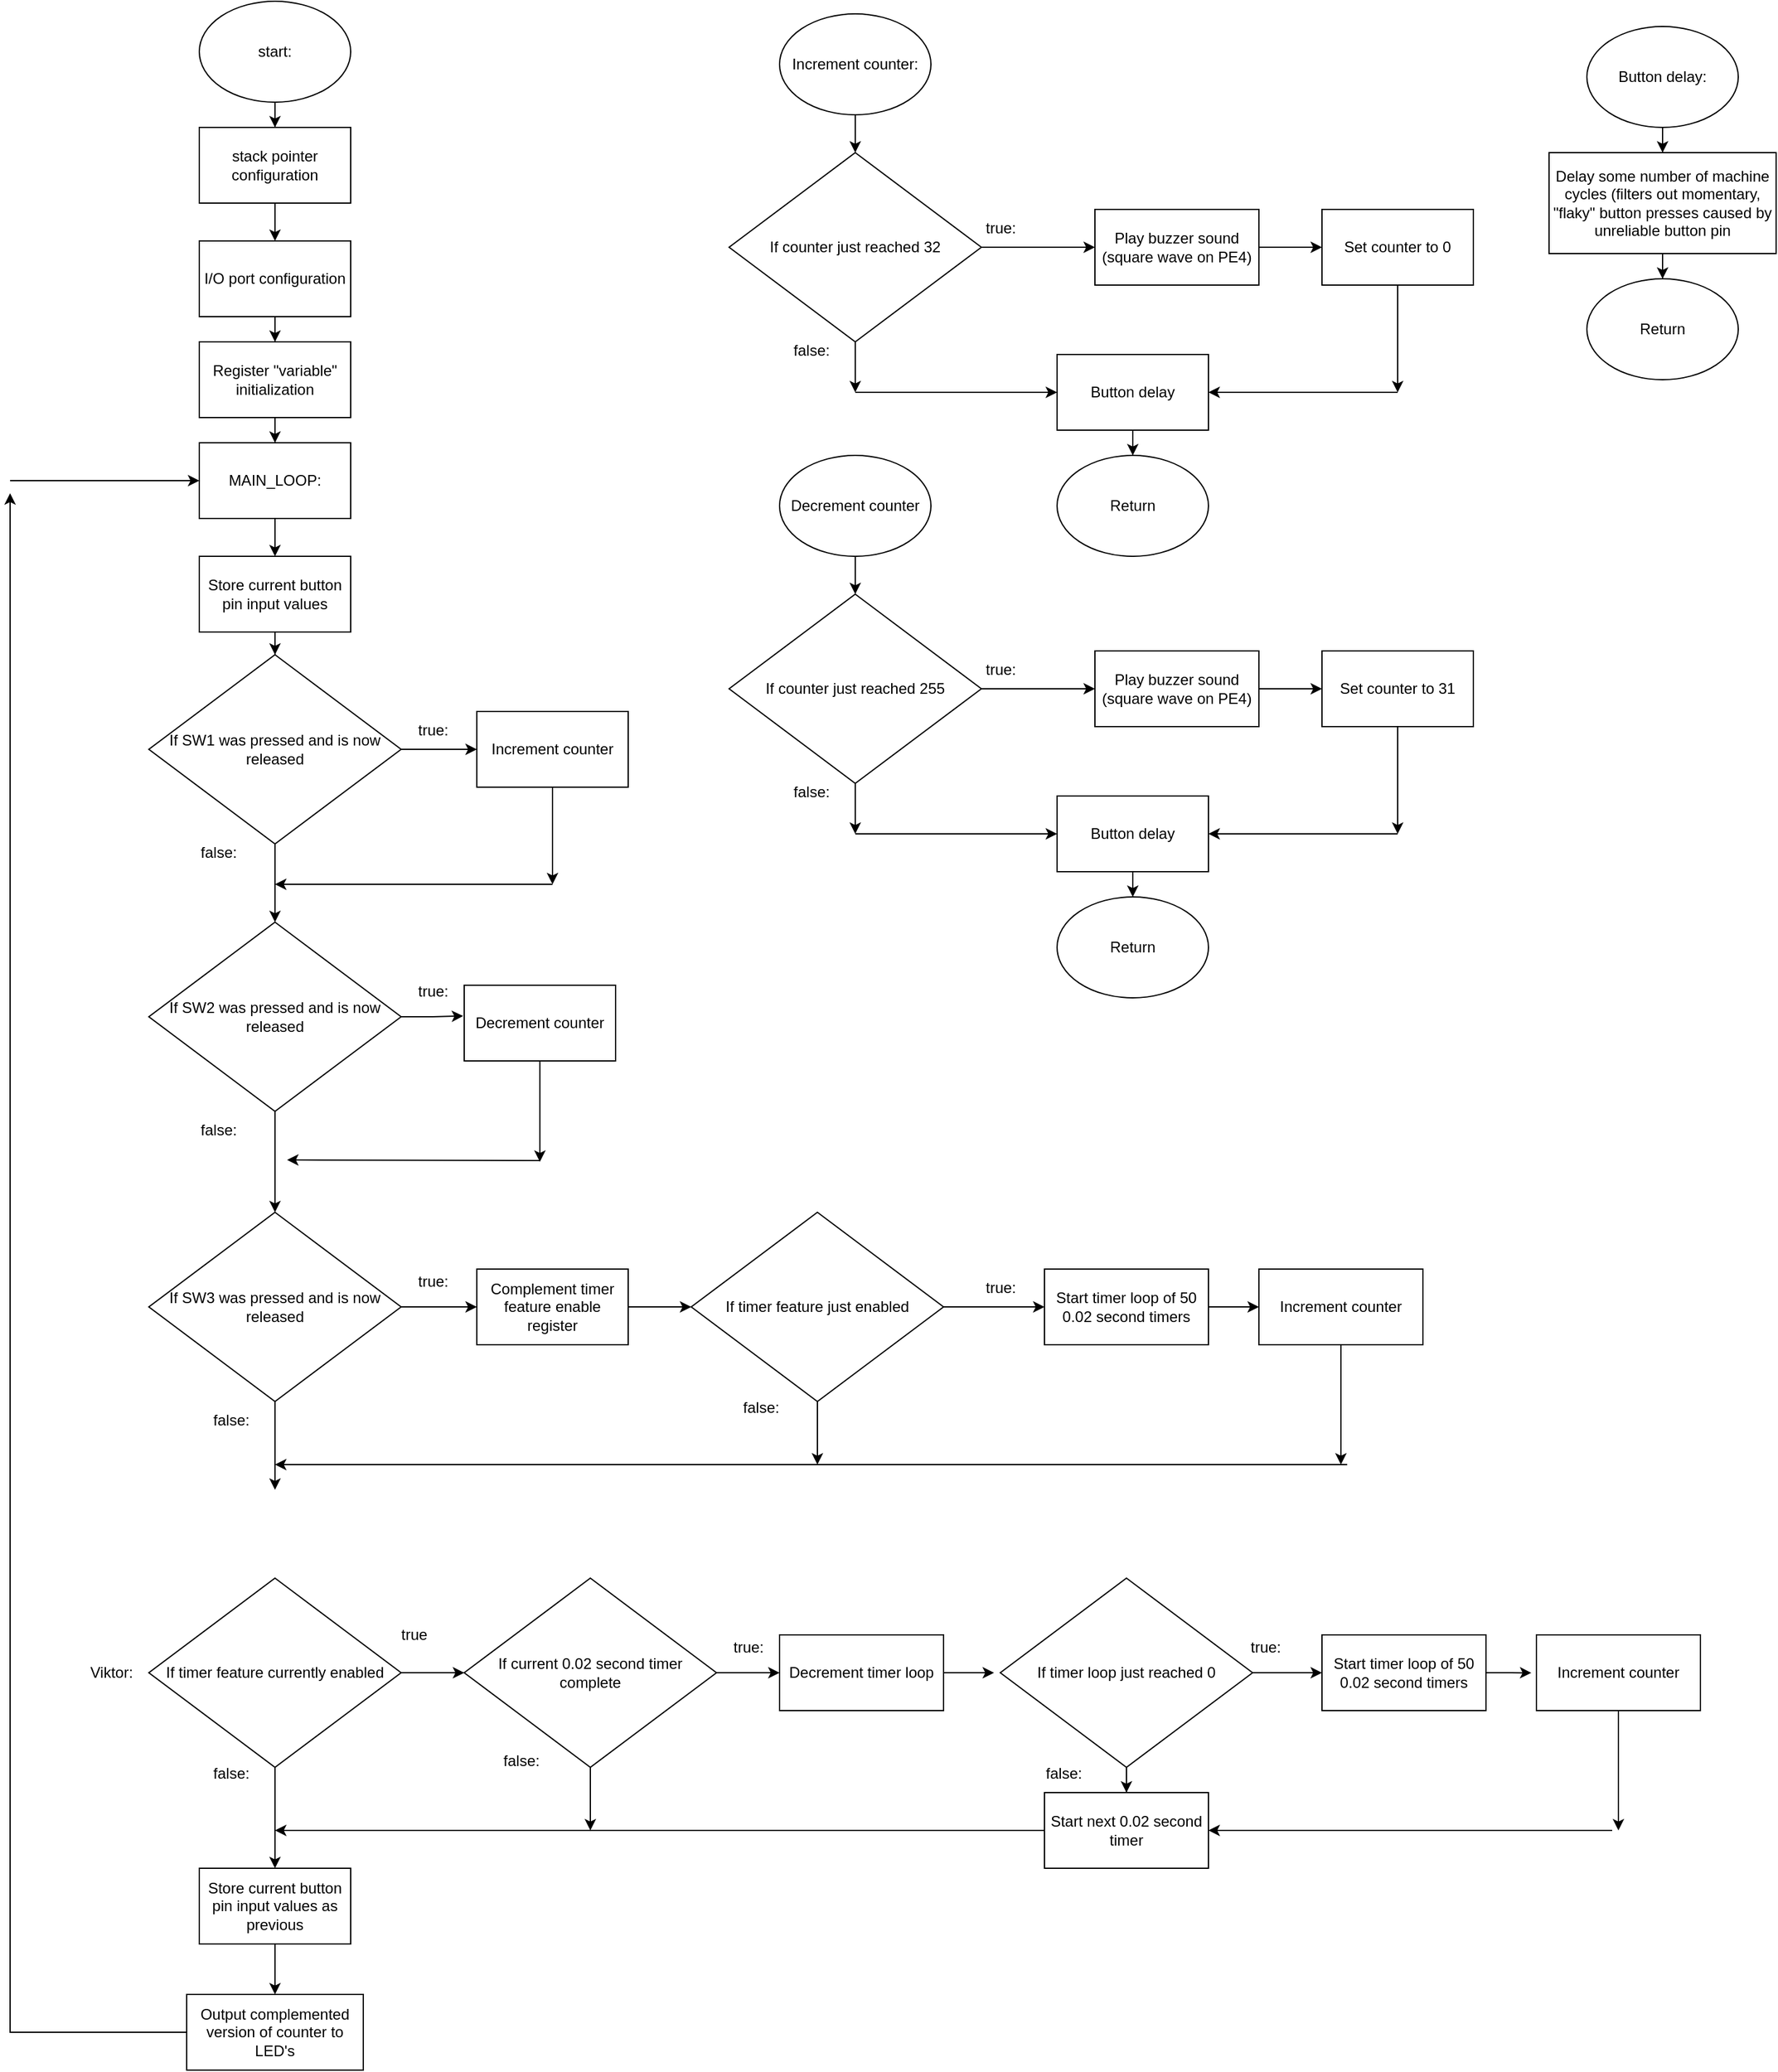 <mxfile version="22.0.8" type="device">
  <diagram name="Page-1" id="21KgNl3fDPqXJoZ2WQx8">
    <mxGraphModel dx="1913" dy="924" grid="1" gridSize="10" guides="1" tooltips="1" connect="1" arrows="1" fold="1" page="1" pageScale="1" pageWidth="850" pageHeight="1100" math="0" shadow="0">
      <root>
        <mxCell id="0" />
        <mxCell id="1" parent="0" />
        <mxCell id="BrRUjYGZPVKL-SYwgNDW-40" style="edgeStyle=orthogonalEdgeStyle;rounded=0;orthogonalLoop=1;jettySize=auto;html=1;entryX=0.5;entryY=0;entryDx=0;entryDy=0;" parent="1" source="77M68DpBtuaTookem0qs-2" target="77M68DpBtuaTookem0qs-3" edge="1">
          <mxGeometry relative="1" as="geometry" />
        </mxCell>
        <mxCell id="77M68DpBtuaTookem0qs-2" value="stack pointer configuration" style="whiteSpace=wrap;html=1;" parent="1" vertex="1">
          <mxGeometry x="330" y="100" width="120" height="60" as="geometry" />
        </mxCell>
        <mxCell id="BrRUjYGZPVKL-SYwgNDW-41" style="edgeStyle=orthogonalEdgeStyle;rounded=0;orthogonalLoop=1;jettySize=auto;html=1;" parent="1" source="77M68DpBtuaTookem0qs-3" target="77M68DpBtuaTookem0qs-5" edge="1">
          <mxGeometry relative="1" as="geometry" />
        </mxCell>
        <mxCell id="77M68DpBtuaTookem0qs-3" value="I/O port configuration" style="rounded=0;whiteSpace=wrap;html=1;" parent="1" vertex="1">
          <mxGeometry x="330" y="190" width="120" height="60" as="geometry" />
        </mxCell>
        <mxCell id="BrRUjYGZPVKL-SYwgNDW-42" style="edgeStyle=orthogonalEdgeStyle;rounded=0;orthogonalLoop=1;jettySize=auto;html=1;" parent="1" source="77M68DpBtuaTookem0qs-5" target="77M68DpBtuaTookem0qs-6" edge="1">
          <mxGeometry relative="1" as="geometry" />
        </mxCell>
        <mxCell id="77M68DpBtuaTookem0qs-5" value="Register &quot;variable&quot; initialization" style="whiteSpace=wrap;html=1;" parent="1" vertex="1">
          <mxGeometry x="330" y="270" width="120" height="60" as="geometry" />
        </mxCell>
        <mxCell id="BrRUjYGZPVKL-SYwgNDW-43" style="edgeStyle=orthogonalEdgeStyle;rounded=0;orthogonalLoop=1;jettySize=auto;html=1;entryX=0.5;entryY=0;entryDx=0;entryDy=0;" parent="1" source="77M68DpBtuaTookem0qs-6" target="77M68DpBtuaTookem0qs-7" edge="1">
          <mxGeometry relative="1" as="geometry" />
        </mxCell>
        <mxCell id="77M68DpBtuaTookem0qs-6" value="MAIN_LOOP:" style="rounded=0;whiteSpace=wrap;html=1;" parent="1" vertex="1">
          <mxGeometry x="330" y="350" width="120" height="60" as="geometry" />
        </mxCell>
        <mxCell id="BrRUjYGZPVKL-SYwgNDW-44" style="edgeStyle=orthogonalEdgeStyle;rounded=0;orthogonalLoop=1;jettySize=auto;html=1;entryX=0.5;entryY=0;entryDx=0;entryDy=0;" parent="1" source="77M68DpBtuaTookem0qs-7" target="77M68DpBtuaTookem0qs-10" edge="1">
          <mxGeometry relative="1" as="geometry" />
        </mxCell>
        <mxCell id="77M68DpBtuaTookem0qs-7" value="Store current button pin input values" style="rounded=0;whiteSpace=wrap;html=1;" parent="1" vertex="1">
          <mxGeometry x="330" y="440" width="120" height="60" as="geometry" />
        </mxCell>
        <mxCell id="qb9iI_MVHt3v05Znw0Vi-2" style="edgeStyle=orthogonalEdgeStyle;rounded=0;orthogonalLoop=1;jettySize=auto;html=1;" edge="1" parent="1" source="77M68DpBtuaTookem0qs-8">
          <mxGeometry relative="1" as="geometry">
            <mxPoint x="610" y="700" as="targetPoint" />
          </mxGeometry>
        </mxCell>
        <mxCell id="77M68DpBtuaTookem0qs-8" value="Increment counter" style="whiteSpace=wrap;html=1;" parent="1" vertex="1">
          <mxGeometry x="550" y="563" width="120" height="60" as="geometry" />
        </mxCell>
        <mxCell id="BrRUjYGZPVKL-SYwgNDW-39" style="edgeStyle=orthogonalEdgeStyle;rounded=0;orthogonalLoop=1;jettySize=auto;html=1;entryX=0.5;entryY=0;entryDx=0;entryDy=0;" parent="1" source="77M68DpBtuaTookem0qs-9" target="77M68DpBtuaTookem0qs-2" edge="1">
          <mxGeometry relative="1" as="geometry" />
        </mxCell>
        <mxCell id="77M68DpBtuaTookem0qs-9" value="start:" style="ellipse;whiteSpace=wrap;html=1;" parent="1" vertex="1">
          <mxGeometry x="330" width="120" height="80" as="geometry" />
        </mxCell>
        <mxCell id="BrRUjYGZPVKL-SYwgNDW-27" style="edgeStyle=orthogonalEdgeStyle;rounded=0;orthogonalLoop=1;jettySize=auto;html=1;entryX=0;entryY=0.5;entryDx=0;entryDy=0;" parent="1" source="77M68DpBtuaTookem0qs-10" target="77M68DpBtuaTookem0qs-8" edge="1">
          <mxGeometry relative="1" as="geometry" />
        </mxCell>
        <mxCell id="BrRUjYGZPVKL-SYwgNDW-28" style="edgeStyle=orthogonalEdgeStyle;rounded=0;orthogonalLoop=1;jettySize=auto;html=1;entryX=0.5;entryY=0;entryDx=0;entryDy=0;" parent="1" source="77M68DpBtuaTookem0qs-10" target="BrRUjYGZPVKL-SYwgNDW-9" edge="1">
          <mxGeometry relative="1" as="geometry" />
        </mxCell>
        <mxCell id="77M68DpBtuaTookem0qs-10" value="If SW1 was pressed and is now released" style="rhombus;whiteSpace=wrap;html=1;" parent="1" vertex="1">
          <mxGeometry x="290" y="518" width="200" height="150" as="geometry" />
        </mxCell>
        <mxCell id="BrRUjYGZPVKL-SYwgNDW-1" value="true:" style="text;html=1;align=center;verticalAlign=middle;resizable=0;points=[];autosize=1;strokeColor=none;fillColor=none;" parent="1" vertex="1">
          <mxGeometry x="490" y="563" width="50" height="30" as="geometry" />
        </mxCell>
        <mxCell id="BrRUjYGZPVKL-SYwgNDW-2" value="false:" style="text;html=1;align=center;verticalAlign=middle;resizable=0;points=[];autosize=1;strokeColor=none;fillColor=none;" parent="1" vertex="1">
          <mxGeometry x="320" y="660" width="50" height="30" as="geometry" />
        </mxCell>
        <mxCell id="BrRUjYGZPVKL-SYwgNDW-9" value="If SW2 was pressed and is now released" style="rhombus;whiteSpace=wrap;html=1;" parent="1" vertex="1">
          <mxGeometry x="290" y="730" width="200" height="150" as="geometry" />
        </mxCell>
        <mxCell id="qb9iI_MVHt3v05Znw0Vi-1" style="edgeStyle=orthogonalEdgeStyle;rounded=0;orthogonalLoop=1;jettySize=auto;html=1;" edge="1" parent="1" source="BrRUjYGZPVKL-SYwgNDW-10">
          <mxGeometry relative="1" as="geometry">
            <mxPoint x="600" y="920" as="targetPoint" />
          </mxGeometry>
        </mxCell>
        <mxCell id="BrRUjYGZPVKL-SYwgNDW-10" value="Decrement counter" style="whiteSpace=wrap;html=1;" parent="1" vertex="1">
          <mxGeometry x="540" y="780" width="120" height="60" as="geometry" />
        </mxCell>
        <mxCell id="BrRUjYGZPVKL-SYwgNDW-15" value="false:" style="text;html=1;align=center;verticalAlign=middle;resizable=0;points=[];autosize=1;strokeColor=none;fillColor=none;" parent="1" vertex="1">
          <mxGeometry x="320" y="880" width="50" height="30" as="geometry" />
        </mxCell>
        <mxCell id="BrRUjYGZPVKL-SYwgNDW-16" value="true:" style="text;html=1;align=center;verticalAlign=middle;resizable=0;points=[];autosize=1;strokeColor=none;fillColor=none;" parent="1" vertex="1">
          <mxGeometry x="490" y="770" width="50" height="30" as="geometry" />
        </mxCell>
        <mxCell id="BrRUjYGZPVKL-SYwgNDW-29" style="edgeStyle=orthogonalEdgeStyle;rounded=0;orthogonalLoop=1;jettySize=auto;html=1;entryX=0.5;entryY=0;entryDx=0;entryDy=0;exitX=0.5;exitY=1;exitDx=0;exitDy=0;" parent="1" source="BrRUjYGZPVKL-SYwgNDW-9" target="BrRUjYGZPVKL-SYwgNDW-45" edge="1">
          <mxGeometry relative="1" as="geometry">
            <mxPoint x="389.58" y="886.5" as="sourcePoint" />
            <mxPoint x="389.58" y="948.5" as="targetPoint" />
          </mxGeometry>
        </mxCell>
        <mxCell id="BrRUjYGZPVKL-SYwgNDW-34" value="" style="endArrow=classic;html=1;rounded=0;" parent="1" edge="1">
          <mxGeometry width="50" height="50" relative="1" as="geometry">
            <mxPoint x="600" y="919" as="sourcePoint" />
            <mxPoint x="399.58" y="918.5" as="targetPoint" />
          </mxGeometry>
        </mxCell>
        <mxCell id="BrRUjYGZPVKL-SYwgNDW-38" style="edgeStyle=orthogonalEdgeStyle;rounded=0;orthogonalLoop=1;jettySize=auto;html=1;entryX=-0.007;entryY=0.406;entryDx=0;entryDy=0;entryPerimeter=0;" parent="1" source="BrRUjYGZPVKL-SYwgNDW-9" target="BrRUjYGZPVKL-SYwgNDW-10" edge="1">
          <mxGeometry relative="1" as="geometry" />
        </mxCell>
        <mxCell id="BrRUjYGZPVKL-SYwgNDW-49" style="edgeStyle=orthogonalEdgeStyle;rounded=0;orthogonalLoop=1;jettySize=auto;html=1;entryX=0;entryY=0.5;entryDx=0;entryDy=0;" parent="1" source="BrRUjYGZPVKL-SYwgNDW-45" target="BrRUjYGZPVKL-SYwgNDW-46" edge="1">
          <mxGeometry relative="1" as="geometry" />
        </mxCell>
        <mxCell id="BrRUjYGZPVKL-SYwgNDW-50" style="edgeStyle=orthogonalEdgeStyle;rounded=0;orthogonalLoop=1;jettySize=auto;html=1;" parent="1" source="BrRUjYGZPVKL-SYwgNDW-45" edge="1">
          <mxGeometry relative="1" as="geometry">
            <mxPoint x="390" y="1180" as="targetPoint" />
          </mxGeometry>
        </mxCell>
        <mxCell id="BrRUjYGZPVKL-SYwgNDW-45" value="If SW3 was pressed and is now released" style="rhombus;whiteSpace=wrap;html=1;" parent="1" vertex="1">
          <mxGeometry x="290" y="960" width="200" height="150" as="geometry" />
        </mxCell>
        <mxCell id="BrRUjYGZPVKL-SYwgNDW-54" style="edgeStyle=orthogonalEdgeStyle;rounded=0;orthogonalLoop=1;jettySize=auto;html=1;entryX=0;entryY=0.5;entryDx=0;entryDy=0;" parent="1" source="BrRUjYGZPVKL-SYwgNDW-46" target="BrRUjYGZPVKL-SYwgNDW-53" edge="1">
          <mxGeometry relative="1" as="geometry" />
        </mxCell>
        <mxCell id="BrRUjYGZPVKL-SYwgNDW-46" value="Complement timer feature enable register" style="whiteSpace=wrap;html=1;" parent="1" vertex="1">
          <mxGeometry x="550" y="1005" width="120" height="60" as="geometry" />
        </mxCell>
        <mxCell id="BrRUjYGZPVKL-SYwgNDW-47" value="true:" style="text;html=1;align=center;verticalAlign=middle;resizable=0;points=[];autosize=1;strokeColor=none;fillColor=none;" parent="1" vertex="1">
          <mxGeometry x="490" y="1000" width="50" height="30" as="geometry" />
        </mxCell>
        <mxCell id="BrRUjYGZPVKL-SYwgNDW-52" value="false:" style="text;html=1;align=center;verticalAlign=middle;resizable=0;points=[];autosize=1;strokeColor=none;fillColor=none;" parent="1" vertex="1">
          <mxGeometry x="330" y="1110" width="50" height="30" as="geometry" />
        </mxCell>
        <mxCell id="BrRUjYGZPVKL-SYwgNDW-57" style="edgeStyle=orthogonalEdgeStyle;rounded=0;orthogonalLoop=1;jettySize=auto;html=1;entryX=0;entryY=0.5;entryDx=0;entryDy=0;" parent="1" source="BrRUjYGZPVKL-SYwgNDW-53" target="BrRUjYGZPVKL-SYwgNDW-55" edge="1">
          <mxGeometry relative="1" as="geometry" />
        </mxCell>
        <mxCell id="BrRUjYGZPVKL-SYwgNDW-61" style="edgeStyle=orthogonalEdgeStyle;rounded=0;orthogonalLoop=1;jettySize=auto;html=1;" parent="1" source="BrRUjYGZPVKL-SYwgNDW-53" edge="1">
          <mxGeometry relative="1" as="geometry">
            <mxPoint x="820" y="1160" as="targetPoint" />
          </mxGeometry>
        </mxCell>
        <mxCell id="BrRUjYGZPVKL-SYwgNDW-53" value="If timer feature just enabled" style="rhombus;whiteSpace=wrap;html=1;" parent="1" vertex="1">
          <mxGeometry x="720" y="960" width="200" height="150" as="geometry" />
        </mxCell>
        <mxCell id="BrRUjYGZPVKL-SYwgNDW-58" style="edgeStyle=orthogonalEdgeStyle;rounded=0;orthogonalLoop=1;jettySize=auto;html=1;" parent="1" edge="1">
          <mxGeometry relative="1" as="geometry">
            <mxPoint x="390" y="1160" as="targetPoint" />
            <mxPoint x="1240" y="1160" as="sourcePoint" />
            <Array as="points">
              <mxPoint x="1065" y="1160" />
            </Array>
          </mxGeometry>
        </mxCell>
        <mxCell id="BrRUjYGZPVKL-SYwgNDW-71" style="edgeStyle=orthogonalEdgeStyle;rounded=0;orthogonalLoop=1;jettySize=auto;html=1;entryX=0;entryY=0.5;entryDx=0;entryDy=0;" parent="1" source="BrRUjYGZPVKL-SYwgNDW-55" target="BrRUjYGZPVKL-SYwgNDW-69" edge="1">
          <mxGeometry relative="1" as="geometry" />
        </mxCell>
        <mxCell id="BrRUjYGZPVKL-SYwgNDW-55" value="Start timer loop of 50 0.02 second timers" style="rounded=0;whiteSpace=wrap;html=1;" parent="1" vertex="1">
          <mxGeometry x="1000" y="1005" width="130" height="60" as="geometry" />
        </mxCell>
        <mxCell id="BrRUjYGZPVKL-SYwgNDW-59" value="true:" style="text;html=1;align=center;verticalAlign=middle;resizable=0;points=[];autosize=1;strokeColor=none;fillColor=none;" parent="1" vertex="1">
          <mxGeometry x="940" y="1005" width="50" height="30" as="geometry" />
        </mxCell>
        <mxCell id="BrRUjYGZPVKL-SYwgNDW-60" value="false:" style="text;html=1;align=center;verticalAlign=middle;resizable=0;points=[];autosize=1;strokeColor=none;fillColor=none;" parent="1" vertex="1">
          <mxGeometry x="750" y="1100" width="50" height="30" as="geometry" />
        </mxCell>
        <mxCell id="qb9iI_MVHt3v05Znw0Vi-9" style="edgeStyle=orthogonalEdgeStyle;rounded=0;orthogonalLoop=1;jettySize=auto;html=1;entryX=0.5;entryY=0;entryDx=0;entryDy=0;" edge="1" parent="1" source="BrRUjYGZPVKL-SYwgNDW-62" target="qb9iI_MVHt3v05Znw0Vi-5">
          <mxGeometry relative="1" as="geometry" />
        </mxCell>
        <mxCell id="qb9iI_MVHt3v05Znw0Vi-11" style="edgeStyle=orthogonalEdgeStyle;rounded=0;orthogonalLoop=1;jettySize=auto;html=1;entryX=0;entryY=0.5;entryDx=0;entryDy=0;" edge="1" parent="1" source="BrRUjYGZPVKL-SYwgNDW-62" target="BrRUjYGZPVKL-SYwgNDW-64">
          <mxGeometry relative="1" as="geometry" />
        </mxCell>
        <mxCell id="BrRUjYGZPVKL-SYwgNDW-62" value="If timer feature currently enabled" style="rhombus;whiteSpace=wrap;html=1;" parent="1" vertex="1">
          <mxGeometry x="290" y="1250" width="200" height="150" as="geometry" />
        </mxCell>
        <mxCell id="qb9iI_MVHt3v05Znw0Vi-12" style="edgeStyle=orthogonalEdgeStyle;rounded=0;orthogonalLoop=1;jettySize=auto;html=1;entryX=0;entryY=0.5;entryDx=0;entryDy=0;" edge="1" parent="1" source="BrRUjYGZPVKL-SYwgNDW-64" target="BrRUjYGZPVKL-SYwgNDW-65">
          <mxGeometry relative="1" as="geometry" />
        </mxCell>
        <mxCell id="qb9iI_MVHt3v05Znw0Vi-38" style="edgeStyle=orthogonalEdgeStyle;rounded=0;orthogonalLoop=1;jettySize=auto;html=1;" edge="1" parent="1" source="BrRUjYGZPVKL-SYwgNDW-64">
          <mxGeometry relative="1" as="geometry">
            <mxPoint x="640" y="1450" as="targetPoint" />
          </mxGeometry>
        </mxCell>
        <mxCell id="BrRUjYGZPVKL-SYwgNDW-64" value="If current 0.02 second timer complete" style="rhombus;whiteSpace=wrap;html=1;" parent="1" vertex="1">
          <mxGeometry x="540" y="1250" width="200" height="150" as="geometry" />
        </mxCell>
        <mxCell id="qb9iI_MVHt3v05Znw0Vi-13" style="edgeStyle=orthogonalEdgeStyle;rounded=0;orthogonalLoop=1;jettySize=auto;html=1;" edge="1" parent="1" source="BrRUjYGZPVKL-SYwgNDW-65">
          <mxGeometry relative="1" as="geometry">
            <mxPoint x="960" y="1325" as="targetPoint" />
          </mxGeometry>
        </mxCell>
        <mxCell id="BrRUjYGZPVKL-SYwgNDW-65" value="Decrement timer loop" style="rounded=0;whiteSpace=wrap;html=1;" parent="1" vertex="1">
          <mxGeometry x="790" y="1295" width="130" height="60" as="geometry" />
        </mxCell>
        <mxCell id="BrRUjYGZPVKL-SYwgNDW-66" value="Start next 0.02 second timer" style="rounded=0;whiteSpace=wrap;html=1;" parent="1" vertex="1">
          <mxGeometry x="1000" y="1420" width="130" height="60" as="geometry" />
        </mxCell>
        <mxCell id="qb9iI_MVHt3v05Znw0Vi-14" style="edgeStyle=orthogonalEdgeStyle;rounded=0;orthogonalLoop=1;jettySize=auto;html=1;entryX=0;entryY=0.5;entryDx=0;entryDy=0;" edge="1" parent="1" source="BrRUjYGZPVKL-SYwgNDW-67" target="BrRUjYGZPVKL-SYwgNDW-68">
          <mxGeometry relative="1" as="geometry" />
        </mxCell>
        <mxCell id="qb9iI_MVHt3v05Znw0Vi-18" style="edgeStyle=orthogonalEdgeStyle;rounded=0;orthogonalLoop=1;jettySize=auto;html=1;entryX=0.5;entryY=0;entryDx=0;entryDy=0;" edge="1" parent="1" source="BrRUjYGZPVKL-SYwgNDW-67" target="BrRUjYGZPVKL-SYwgNDW-66">
          <mxGeometry relative="1" as="geometry" />
        </mxCell>
        <mxCell id="BrRUjYGZPVKL-SYwgNDW-67" value="If timer loop just reached 0" style="rhombus;whiteSpace=wrap;html=1;" parent="1" vertex="1">
          <mxGeometry x="965" y="1250" width="200" height="150" as="geometry" />
        </mxCell>
        <mxCell id="BrRUjYGZPVKL-SYwgNDW-68" value="Start timer loop of 50 0.02 second timers" style="rounded=0;whiteSpace=wrap;html=1;" parent="1" vertex="1">
          <mxGeometry x="1220" y="1295" width="130" height="60" as="geometry" />
        </mxCell>
        <mxCell id="BrRUjYGZPVKL-SYwgNDW-70" style="edgeStyle=orthogonalEdgeStyle;rounded=0;orthogonalLoop=1;jettySize=auto;html=1;" parent="1" source="BrRUjYGZPVKL-SYwgNDW-69" edge="1">
          <mxGeometry relative="1" as="geometry">
            <mxPoint x="1235" y="1160.0" as="targetPoint" />
          </mxGeometry>
        </mxCell>
        <mxCell id="BrRUjYGZPVKL-SYwgNDW-69" value="Increment counter" style="rounded=0;whiteSpace=wrap;html=1;" parent="1" vertex="1">
          <mxGeometry x="1170" y="1005" width="130" height="60" as="geometry" />
        </mxCell>
        <mxCell id="BrRUjYGZPVKL-SYwgNDW-72" value="Increment counter" style="rounded=0;whiteSpace=wrap;html=1;" parent="1" vertex="1">
          <mxGeometry x="1390" y="1295" width="130" height="60" as="geometry" />
        </mxCell>
        <mxCell id="BrRUjYGZPVKL-SYwgNDW-73" value="false:" style="text;html=1;align=center;verticalAlign=middle;resizable=0;points=[];autosize=1;strokeColor=none;fillColor=none;" parent="1" vertex="1">
          <mxGeometry x="990" y="1390" width="50" height="30" as="geometry" />
        </mxCell>
        <mxCell id="BrRUjYGZPVKL-SYwgNDW-74" value="true:" style="text;html=1;align=center;verticalAlign=middle;resizable=0;points=[];autosize=1;strokeColor=none;fillColor=none;" parent="1" vertex="1">
          <mxGeometry x="1150" y="1290" width="50" height="30" as="geometry" />
        </mxCell>
        <mxCell id="BrRUjYGZPVKL-SYwgNDW-75" value="false:" style="text;html=1;align=center;verticalAlign=middle;resizable=0;points=[];autosize=1;strokeColor=none;fillColor=none;" parent="1" vertex="1">
          <mxGeometry x="560" y="1380" width="50" height="30" as="geometry" />
        </mxCell>
        <mxCell id="BrRUjYGZPVKL-SYwgNDW-77" value="true:" style="text;html=1;align=center;verticalAlign=middle;resizable=0;points=[];autosize=1;strokeColor=none;fillColor=none;" parent="1" vertex="1">
          <mxGeometry x="740" y="1290" width="50" height="30" as="geometry" />
        </mxCell>
        <mxCell id="BrRUjYGZPVKL-SYwgNDW-92" style="edgeStyle=orthogonalEdgeStyle;rounded=0;orthogonalLoop=1;jettySize=auto;html=1;entryX=0.5;entryY=0;entryDx=0;entryDy=0;" parent="1" source="BrRUjYGZPVKL-SYwgNDW-79" target="BrRUjYGZPVKL-SYwgNDW-82" edge="1">
          <mxGeometry relative="1" as="geometry" />
        </mxCell>
        <mxCell id="BrRUjYGZPVKL-SYwgNDW-79" value="Increment counter:" style="ellipse;whiteSpace=wrap;html=1;" parent="1" vertex="1">
          <mxGeometry x="790" y="10" width="120" height="80" as="geometry" />
        </mxCell>
        <mxCell id="BrRUjYGZPVKL-SYwgNDW-80" style="edgeStyle=orthogonalEdgeStyle;rounded=0;orthogonalLoop=1;jettySize=auto;html=1;" parent="1" source="BrRUjYGZPVKL-SYwgNDW-82" edge="1">
          <mxGeometry relative="1" as="geometry">
            <mxPoint x="850" y="310" as="targetPoint" />
          </mxGeometry>
        </mxCell>
        <mxCell id="BrRUjYGZPVKL-SYwgNDW-81" style="edgeStyle=orthogonalEdgeStyle;rounded=0;orthogonalLoop=1;jettySize=auto;html=1;" parent="1" source="BrRUjYGZPVKL-SYwgNDW-82" target="BrRUjYGZPVKL-SYwgNDW-87" edge="1">
          <mxGeometry relative="1" as="geometry" />
        </mxCell>
        <mxCell id="BrRUjYGZPVKL-SYwgNDW-82" value="If counter just reached 32" style="rhombus;whiteSpace=wrap;html=1;" parent="1" vertex="1">
          <mxGeometry x="750" y="120" width="200" height="150" as="geometry" />
        </mxCell>
        <mxCell id="BrRUjYGZPVKL-SYwgNDW-83" value="true:" style="text;html=1;align=center;verticalAlign=middle;resizable=0;points=[];autosize=1;strokeColor=none;fillColor=none;" parent="1" vertex="1">
          <mxGeometry x="940" y="165" width="50" height="30" as="geometry" />
        </mxCell>
        <mxCell id="BrRUjYGZPVKL-SYwgNDW-84" style="edgeStyle=orthogonalEdgeStyle;rounded=0;orthogonalLoop=1;jettySize=auto;html=1;" parent="1" source="BrRUjYGZPVKL-SYwgNDW-85" edge="1">
          <mxGeometry relative="1" as="geometry">
            <mxPoint x="1280" y="310" as="targetPoint" />
          </mxGeometry>
        </mxCell>
        <mxCell id="BrRUjYGZPVKL-SYwgNDW-85" value="Set counter to 0" style="rounded=0;whiteSpace=wrap;html=1;" parent="1" vertex="1">
          <mxGeometry x="1220" y="165" width="120" height="60" as="geometry" />
        </mxCell>
        <mxCell id="BrRUjYGZPVKL-SYwgNDW-86" style="edgeStyle=orthogonalEdgeStyle;rounded=0;orthogonalLoop=1;jettySize=auto;html=1;entryX=0;entryY=0.5;entryDx=0;entryDy=0;" parent="1" source="BrRUjYGZPVKL-SYwgNDW-87" target="BrRUjYGZPVKL-SYwgNDW-85" edge="1">
          <mxGeometry relative="1" as="geometry" />
        </mxCell>
        <mxCell id="BrRUjYGZPVKL-SYwgNDW-87" value="Play buzzer sound (square wave on PE4)" style="rounded=0;whiteSpace=wrap;html=1;" parent="1" vertex="1">
          <mxGeometry x="1040" y="165" width="130" height="60" as="geometry" />
        </mxCell>
        <mxCell id="BrRUjYGZPVKL-SYwgNDW-88" value="false:" style="text;html=1;align=center;verticalAlign=middle;resizable=0;points=[];autosize=1;strokeColor=none;fillColor=none;" parent="1" vertex="1">
          <mxGeometry x="790" y="262" width="50" height="30" as="geometry" />
        </mxCell>
        <mxCell id="BrRUjYGZPVKL-SYwgNDW-90" value="" style="endArrow=classic;html=1;rounded=0;entryX=1;entryY=0.5;entryDx=0;entryDy=0;" parent="1" edge="1">
          <mxGeometry width="50" height="50" relative="1" as="geometry">
            <mxPoint x="1280" y="310" as="sourcePoint" />
            <mxPoint x="1130" y="310.0" as="targetPoint" />
          </mxGeometry>
        </mxCell>
        <mxCell id="BrRUjYGZPVKL-SYwgNDW-91" value="" style="endArrow=classic;html=1;rounded=0;entryX=0;entryY=0.5;entryDx=0;entryDy=0;" parent="1" edge="1">
          <mxGeometry width="50" height="50" relative="1" as="geometry">
            <mxPoint x="850" y="310" as="sourcePoint" />
            <mxPoint x="1010" y="310.0" as="targetPoint" />
          </mxGeometry>
        </mxCell>
        <mxCell id="BrRUjYGZPVKL-SYwgNDW-93" style="edgeStyle=orthogonalEdgeStyle;rounded=0;orthogonalLoop=1;jettySize=auto;html=1;entryX=0.5;entryY=0;entryDx=0;entryDy=0;" parent="1" source="BrRUjYGZPVKL-SYwgNDW-94" target="BrRUjYGZPVKL-SYwgNDW-97" edge="1">
          <mxGeometry relative="1" as="geometry" />
        </mxCell>
        <mxCell id="BrRUjYGZPVKL-SYwgNDW-94" value="Decrement counter" style="ellipse;whiteSpace=wrap;html=1;" parent="1" vertex="1">
          <mxGeometry x="790" y="360" width="120" height="80" as="geometry" />
        </mxCell>
        <mxCell id="BrRUjYGZPVKL-SYwgNDW-95" style="edgeStyle=orthogonalEdgeStyle;rounded=0;orthogonalLoop=1;jettySize=auto;html=1;" parent="1" source="BrRUjYGZPVKL-SYwgNDW-97" edge="1">
          <mxGeometry relative="1" as="geometry">
            <mxPoint x="850" y="660" as="targetPoint" />
          </mxGeometry>
        </mxCell>
        <mxCell id="BrRUjYGZPVKL-SYwgNDW-96" style="edgeStyle=orthogonalEdgeStyle;rounded=0;orthogonalLoop=1;jettySize=auto;html=1;" parent="1" source="BrRUjYGZPVKL-SYwgNDW-97" target="BrRUjYGZPVKL-SYwgNDW-102" edge="1">
          <mxGeometry relative="1" as="geometry" />
        </mxCell>
        <mxCell id="BrRUjYGZPVKL-SYwgNDW-97" value="If counter just reached 255" style="rhombus;whiteSpace=wrap;html=1;" parent="1" vertex="1">
          <mxGeometry x="750" y="470" width="200" height="150" as="geometry" />
        </mxCell>
        <mxCell id="BrRUjYGZPVKL-SYwgNDW-98" value="true:" style="text;html=1;align=center;verticalAlign=middle;resizable=0;points=[];autosize=1;strokeColor=none;fillColor=none;" parent="1" vertex="1">
          <mxGeometry x="940" y="515" width="50" height="30" as="geometry" />
        </mxCell>
        <mxCell id="BrRUjYGZPVKL-SYwgNDW-99" style="edgeStyle=orthogonalEdgeStyle;rounded=0;orthogonalLoop=1;jettySize=auto;html=1;" parent="1" source="BrRUjYGZPVKL-SYwgNDW-100" edge="1">
          <mxGeometry relative="1" as="geometry">
            <mxPoint x="1280" y="660" as="targetPoint" />
          </mxGeometry>
        </mxCell>
        <mxCell id="BrRUjYGZPVKL-SYwgNDW-100" value="Set counter to 31" style="rounded=0;whiteSpace=wrap;html=1;" parent="1" vertex="1">
          <mxGeometry x="1220" y="515" width="120" height="60" as="geometry" />
        </mxCell>
        <mxCell id="BrRUjYGZPVKL-SYwgNDW-101" style="edgeStyle=orthogonalEdgeStyle;rounded=0;orthogonalLoop=1;jettySize=auto;html=1;entryX=0;entryY=0.5;entryDx=0;entryDy=0;" parent="1" source="BrRUjYGZPVKL-SYwgNDW-102" target="BrRUjYGZPVKL-SYwgNDW-100" edge="1">
          <mxGeometry relative="1" as="geometry" />
        </mxCell>
        <mxCell id="BrRUjYGZPVKL-SYwgNDW-102" value="Play buzzer sound (square wave on PE4)" style="rounded=0;whiteSpace=wrap;html=1;" parent="1" vertex="1">
          <mxGeometry x="1040" y="515" width="130" height="60" as="geometry" />
        </mxCell>
        <mxCell id="BrRUjYGZPVKL-SYwgNDW-103" value="false:" style="text;html=1;align=center;verticalAlign=middle;resizable=0;points=[];autosize=1;strokeColor=none;fillColor=none;" parent="1" vertex="1">
          <mxGeometry x="790" y="612" width="50" height="30" as="geometry" />
        </mxCell>
        <mxCell id="BrRUjYGZPVKL-SYwgNDW-105" value="" style="endArrow=classic;html=1;rounded=0;entryX=1;entryY=0.5;entryDx=0;entryDy=0;" parent="1" edge="1">
          <mxGeometry width="50" height="50" relative="1" as="geometry">
            <mxPoint x="1280" y="660" as="sourcePoint" />
            <mxPoint x="1130" y="660" as="targetPoint" />
          </mxGeometry>
        </mxCell>
        <mxCell id="BrRUjYGZPVKL-SYwgNDW-106" value="" style="endArrow=classic;html=1;rounded=0;entryX=0;entryY=0.5;entryDx=0;entryDy=0;" parent="1" edge="1">
          <mxGeometry width="50" height="50" relative="1" as="geometry">
            <mxPoint x="850" y="660" as="sourcePoint" />
            <mxPoint x="1010" y="660" as="targetPoint" />
          </mxGeometry>
        </mxCell>
        <mxCell id="qb9iI_MVHt3v05Znw0Vi-4" value="" style="endArrow=classic;html=1;rounded=0;" edge="1" parent="1">
          <mxGeometry width="50" height="50" relative="1" as="geometry">
            <mxPoint x="610" y="700" as="sourcePoint" />
            <mxPoint x="390" y="700" as="targetPoint" />
          </mxGeometry>
        </mxCell>
        <mxCell id="qb9iI_MVHt3v05Znw0Vi-10" style="edgeStyle=orthogonalEdgeStyle;rounded=0;orthogonalLoop=1;jettySize=auto;html=1;entryX=0.5;entryY=0;entryDx=0;entryDy=0;" edge="1" parent="1" source="qb9iI_MVHt3v05Znw0Vi-5" target="qb9iI_MVHt3v05Znw0Vi-6">
          <mxGeometry relative="1" as="geometry" />
        </mxCell>
        <mxCell id="qb9iI_MVHt3v05Znw0Vi-5" value="Store current button pin input values as previous" style="rounded=0;whiteSpace=wrap;html=1;" vertex="1" parent="1">
          <mxGeometry x="330" y="1480" width="120" height="60" as="geometry" />
        </mxCell>
        <mxCell id="qb9iI_MVHt3v05Znw0Vi-7" style="edgeStyle=orthogonalEdgeStyle;rounded=0;orthogonalLoop=1;jettySize=auto;html=1;" edge="1" parent="1" source="qb9iI_MVHt3v05Znw0Vi-6">
          <mxGeometry relative="1" as="geometry">
            <mxPoint x="180" y="390" as="targetPoint" />
            <Array as="points">
              <mxPoint x="180" y="1610" />
            </Array>
          </mxGeometry>
        </mxCell>
        <mxCell id="qb9iI_MVHt3v05Znw0Vi-6" value="Output complemented version of counter to LED&#39;s" style="rounded=0;whiteSpace=wrap;html=1;" vertex="1" parent="1">
          <mxGeometry x="320" y="1580" width="140" height="60" as="geometry" />
        </mxCell>
        <mxCell id="qb9iI_MVHt3v05Znw0Vi-8" value="" style="endArrow=classic;html=1;rounded=0;entryX=0;entryY=0.5;entryDx=0;entryDy=0;" edge="1" parent="1" target="77M68DpBtuaTookem0qs-6">
          <mxGeometry width="50" height="50" relative="1" as="geometry">
            <mxPoint x="180" y="380" as="sourcePoint" />
            <mxPoint x="310" y="460" as="targetPoint" />
          </mxGeometry>
        </mxCell>
        <mxCell id="qb9iI_MVHt3v05Znw0Vi-15" style="edgeStyle=orthogonalEdgeStyle;rounded=0;orthogonalLoop=1;jettySize=auto;html=1;entryX=-0.031;entryY=0.502;entryDx=0;entryDy=0;entryPerimeter=0;" edge="1" parent="1" source="BrRUjYGZPVKL-SYwgNDW-68" target="BrRUjYGZPVKL-SYwgNDW-72">
          <mxGeometry relative="1" as="geometry" />
        </mxCell>
        <mxCell id="qb9iI_MVHt3v05Znw0Vi-16" value="" style="endArrow=classic;html=1;rounded=0;exitX=0.5;exitY=1;exitDx=0;exitDy=0;" edge="1" parent="1" source="BrRUjYGZPVKL-SYwgNDW-72">
          <mxGeometry width="50" height="50" relative="1" as="geometry">
            <mxPoint x="1150" y="1400" as="sourcePoint" />
            <mxPoint x="1455" y="1450" as="targetPoint" />
          </mxGeometry>
        </mxCell>
        <mxCell id="qb9iI_MVHt3v05Znw0Vi-17" value="" style="endArrow=classic;html=1;rounded=0;entryX=1;entryY=0.5;entryDx=0;entryDy=0;" edge="1" parent="1" target="BrRUjYGZPVKL-SYwgNDW-66">
          <mxGeometry width="50" height="50" relative="1" as="geometry">
            <mxPoint x="1450" y="1450" as="sourcePoint" />
            <mxPoint x="1270" y="1510" as="targetPoint" />
          </mxGeometry>
        </mxCell>
        <mxCell id="qb9iI_MVHt3v05Znw0Vi-19" value="" style="endArrow=classic;html=1;rounded=0;exitX=0;exitY=0.5;exitDx=0;exitDy=0;" edge="1" parent="1" source="BrRUjYGZPVKL-SYwgNDW-66">
          <mxGeometry width="50" height="50" relative="1" as="geometry">
            <mxPoint x="690" y="1530" as="sourcePoint" />
            <mxPoint x="390" y="1450" as="targetPoint" />
          </mxGeometry>
        </mxCell>
        <mxCell id="qb9iI_MVHt3v05Znw0Vi-20" value="Viktor:" style="text;html=1;align=center;verticalAlign=middle;resizable=0;points=[];autosize=1;strokeColor=none;fillColor=none;" vertex="1" parent="1">
          <mxGeometry x="230" y="1310" width="60" height="30" as="geometry" />
        </mxCell>
        <mxCell id="qb9iI_MVHt3v05Znw0Vi-21" value="Return" style="ellipse;whiteSpace=wrap;html=1;" vertex="1" parent="1">
          <mxGeometry x="1010" y="360" width="120" height="80" as="geometry" />
        </mxCell>
        <mxCell id="qb9iI_MVHt3v05Znw0Vi-23" style="edgeStyle=orthogonalEdgeStyle;rounded=0;orthogonalLoop=1;jettySize=auto;html=1;entryX=0.5;entryY=0;entryDx=0;entryDy=0;" edge="1" parent="1" source="qb9iI_MVHt3v05Znw0Vi-22" target="qb9iI_MVHt3v05Znw0Vi-21">
          <mxGeometry relative="1" as="geometry" />
        </mxCell>
        <mxCell id="qb9iI_MVHt3v05Znw0Vi-22" value="Button delay" style="rounded=0;whiteSpace=wrap;html=1;" vertex="1" parent="1">
          <mxGeometry x="1010" y="280" width="120" height="60" as="geometry" />
        </mxCell>
        <mxCell id="qb9iI_MVHt3v05Znw0Vi-24" value="Return" style="ellipse;whiteSpace=wrap;html=1;" vertex="1" parent="1">
          <mxGeometry x="1010" y="710" width="120" height="80" as="geometry" />
        </mxCell>
        <mxCell id="qb9iI_MVHt3v05Znw0Vi-25" style="edgeStyle=orthogonalEdgeStyle;rounded=0;orthogonalLoop=1;jettySize=auto;html=1;entryX=0.5;entryY=0;entryDx=0;entryDy=0;" edge="1" parent="1" source="qb9iI_MVHt3v05Znw0Vi-26" target="qb9iI_MVHt3v05Znw0Vi-24">
          <mxGeometry relative="1" as="geometry" />
        </mxCell>
        <mxCell id="qb9iI_MVHt3v05Znw0Vi-26" value="Button delay" style="rounded=0;whiteSpace=wrap;html=1;" vertex="1" parent="1">
          <mxGeometry x="1010" y="630" width="120" height="60" as="geometry" />
        </mxCell>
        <mxCell id="qb9iI_MVHt3v05Znw0Vi-30" style="edgeStyle=orthogonalEdgeStyle;rounded=0;orthogonalLoop=1;jettySize=auto;html=1;entryX=0.5;entryY=0;entryDx=0;entryDy=0;" edge="1" parent="1" source="qb9iI_MVHt3v05Znw0Vi-27" target="qb9iI_MVHt3v05Znw0Vi-29">
          <mxGeometry relative="1" as="geometry" />
        </mxCell>
        <mxCell id="qb9iI_MVHt3v05Znw0Vi-27" value="Button delay:" style="ellipse;whiteSpace=wrap;html=1;" vertex="1" parent="1">
          <mxGeometry x="1430" y="20" width="120" height="80" as="geometry" />
        </mxCell>
        <mxCell id="qb9iI_MVHt3v05Znw0Vi-28" value="Return" style="ellipse;whiteSpace=wrap;html=1;" vertex="1" parent="1">
          <mxGeometry x="1430" y="220" width="120" height="80" as="geometry" />
        </mxCell>
        <mxCell id="qb9iI_MVHt3v05Znw0Vi-31" style="edgeStyle=orthogonalEdgeStyle;rounded=0;orthogonalLoop=1;jettySize=auto;html=1;entryX=0.5;entryY=0;entryDx=0;entryDy=0;" edge="1" parent="1" source="qb9iI_MVHt3v05Znw0Vi-29" target="qb9iI_MVHt3v05Znw0Vi-28">
          <mxGeometry relative="1" as="geometry" />
        </mxCell>
        <mxCell id="qb9iI_MVHt3v05Znw0Vi-29" value="Delay some number of machine cycles (filters out momentary, &quot;flaky&quot; button presses caused by unreliable button pin" style="rounded=0;whiteSpace=wrap;html=1;" vertex="1" parent="1">
          <mxGeometry x="1400" y="120" width="180" height="80" as="geometry" />
        </mxCell>
        <mxCell id="qb9iI_MVHt3v05Znw0Vi-36" value="true" style="text;html=1;align=center;verticalAlign=middle;resizable=0;points=[];autosize=1;strokeColor=none;fillColor=none;" vertex="1" parent="1">
          <mxGeometry x="480" y="1280" width="40" height="30" as="geometry" />
        </mxCell>
        <mxCell id="qb9iI_MVHt3v05Znw0Vi-37" value="false:" style="text;html=1;align=center;verticalAlign=middle;resizable=0;points=[];autosize=1;strokeColor=none;fillColor=none;" vertex="1" parent="1">
          <mxGeometry x="330" y="1390" width="50" height="30" as="geometry" />
        </mxCell>
      </root>
    </mxGraphModel>
  </diagram>
</mxfile>
